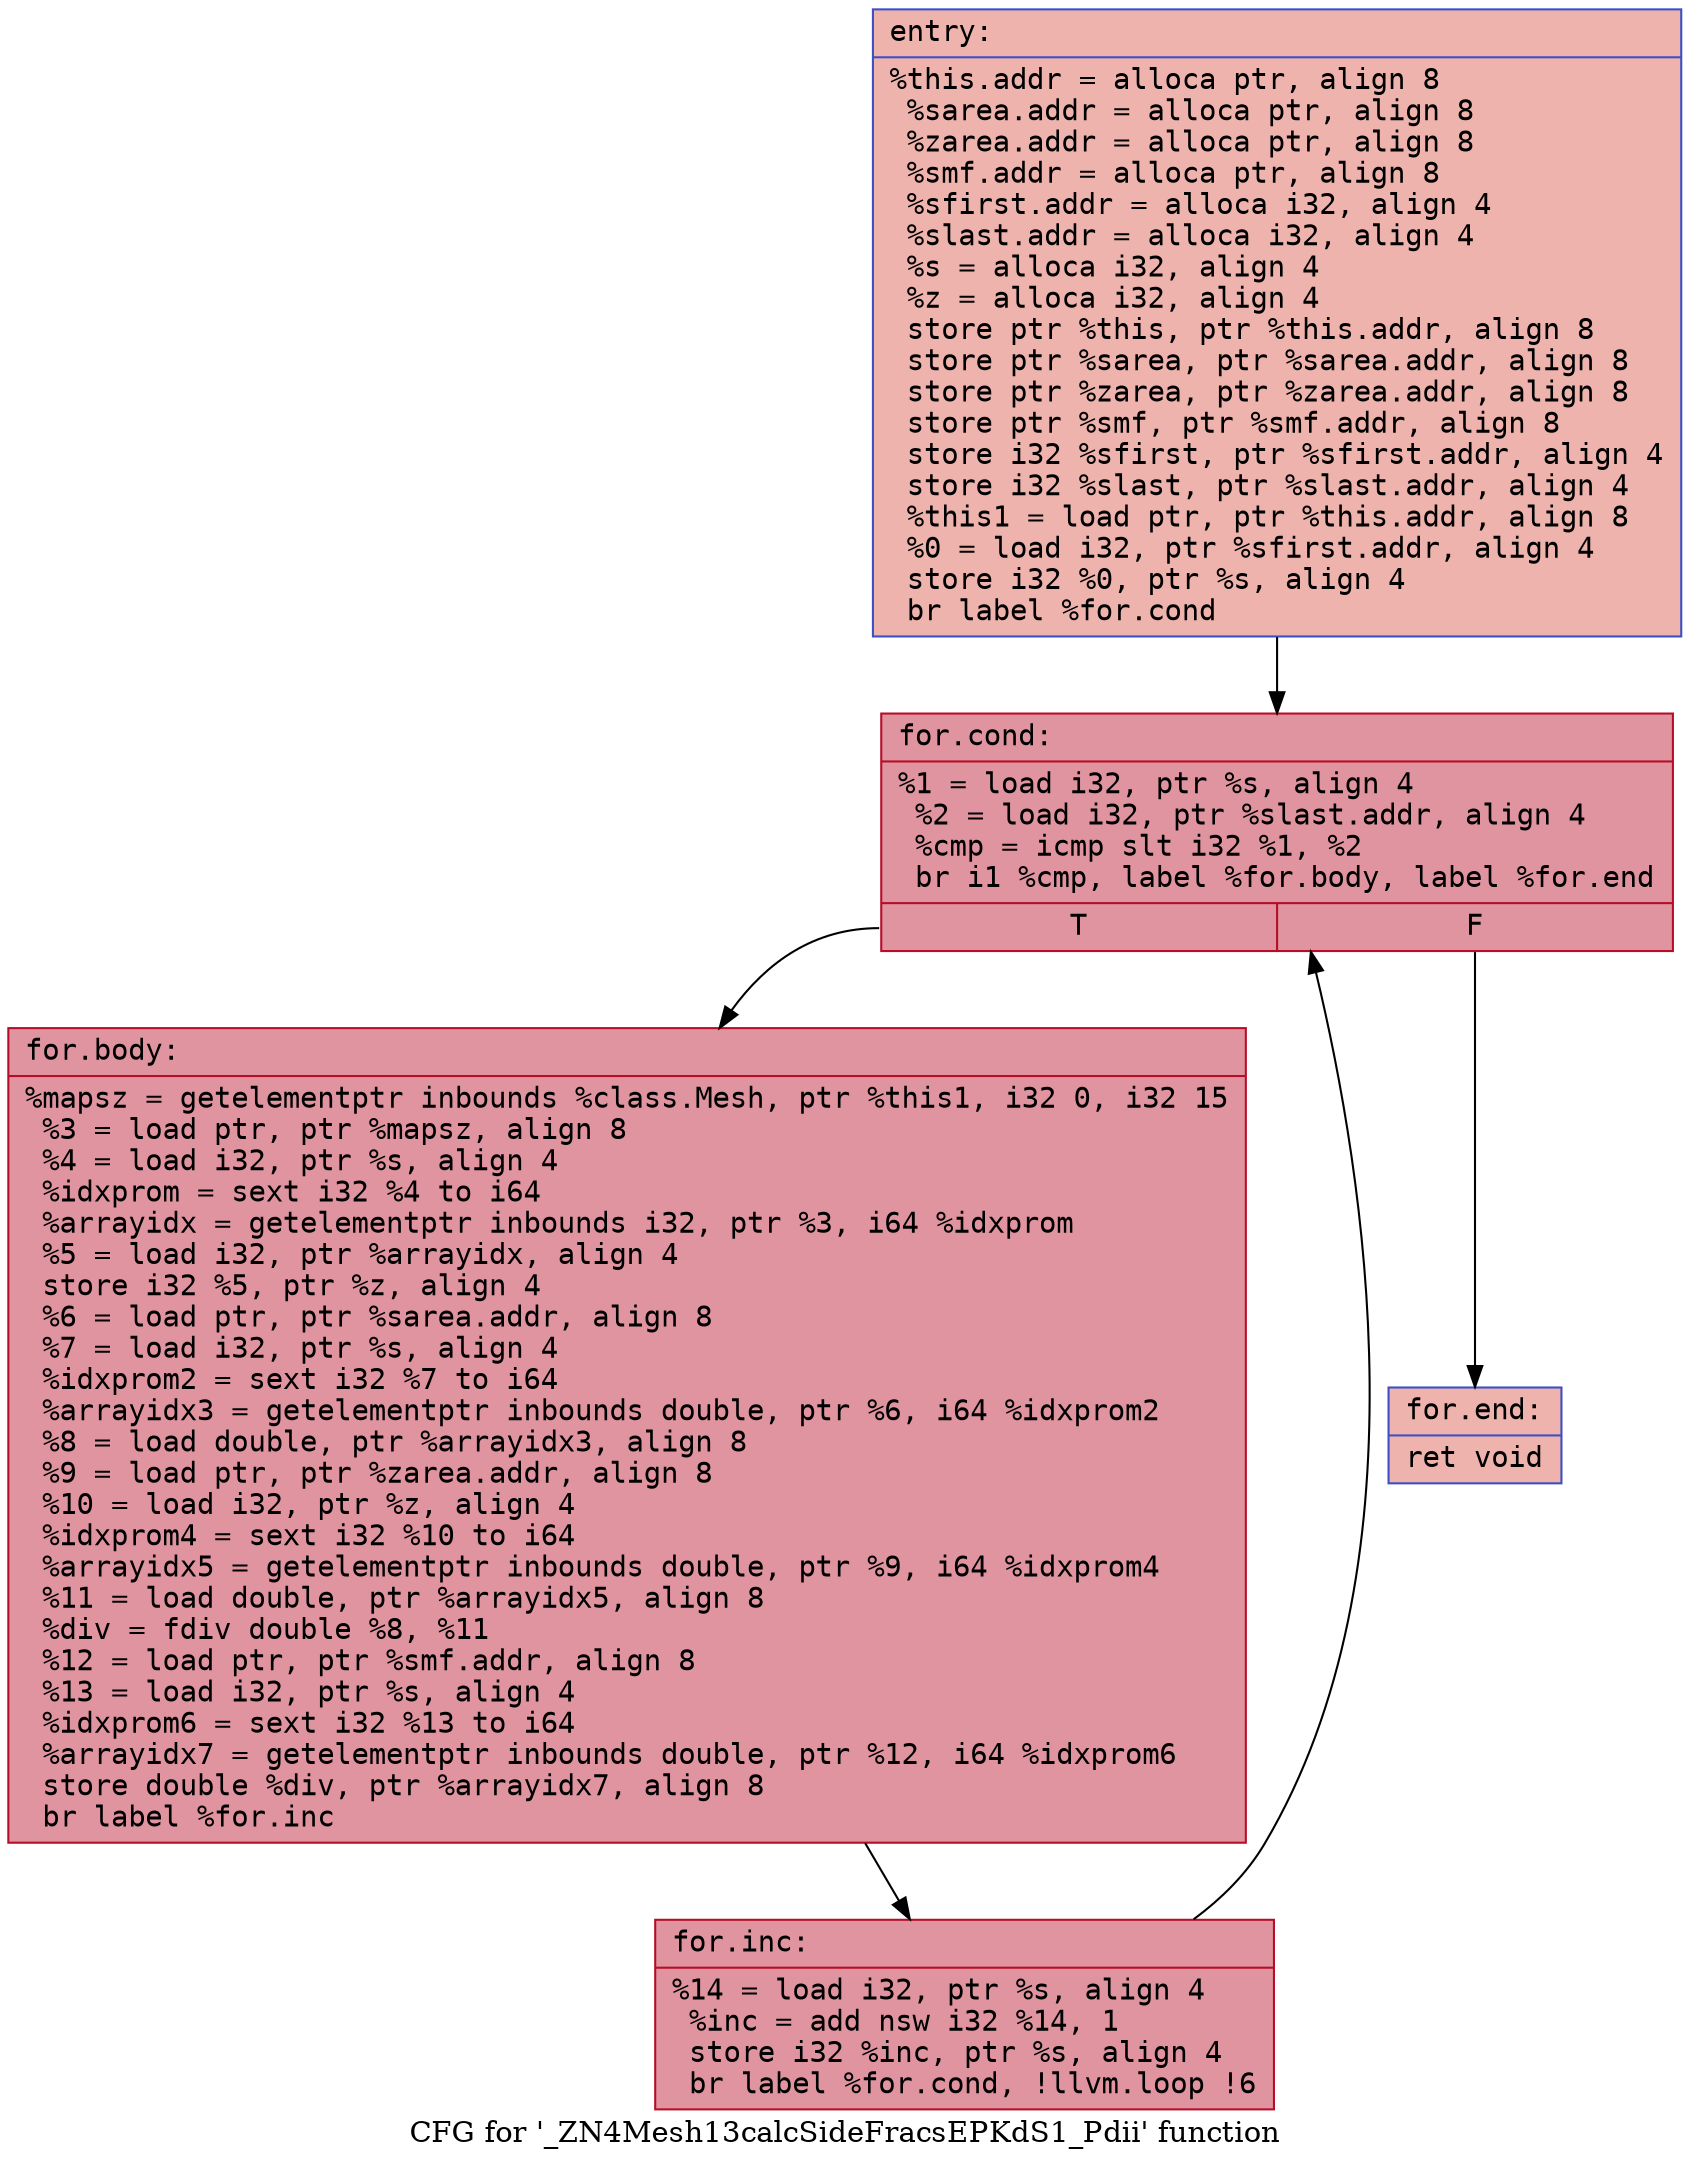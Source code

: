 digraph "CFG for '_ZN4Mesh13calcSideFracsEPKdS1_Pdii' function" {
	label="CFG for '_ZN4Mesh13calcSideFracsEPKdS1_Pdii' function";

	Node0x56307d63d900 [shape=record,color="#3d50c3ff", style=filled, fillcolor="#d6524470" fontname="Courier",label="{entry:\l|  %this.addr = alloca ptr, align 8\l  %sarea.addr = alloca ptr, align 8\l  %zarea.addr = alloca ptr, align 8\l  %smf.addr = alloca ptr, align 8\l  %sfirst.addr = alloca i32, align 4\l  %slast.addr = alloca i32, align 4\l  %s = alloca i32, align 4\l  %z = alloca i32, align 4\l  store ptr %this, ptr %this.addr, align 8\l  store ptr %sarea, ptr %sarea.addr, align 8\l  store ptr %zarea, ptr %zarea.addr, align 8\l  store ptr %smf, ptr %smf.addr, align 8\l  store i32 %sfirst, ptr %sfirst.addr, align 4\l  store i32 %slast, ptr %slast.addr, align 4\l  %this1 = load ptr, ptr %this.addr, align 8\l  %0 = load i32, ptr %sfirst.addr, align 4\l  store i32 %0, ptr %s, align 4\l  br label %for.cond\l}"];
	Node0x56307d63d900 -> Node0x56307d6410f0[tooltip="entry -> for.cond\nProbability 100.00%" ];
	Node0x56307d6410f0 [shape=record,color="#b70d28ff", style=filled, fillcolor="#b70d2870" fontname="Courier",label="{for.cond:\l|  %1 = load i32, ptr %s, align 4\l  %2 = load i32, ptr %slast.addr, align 4\l  %cmp = icmp slt i32 %1, %2\l  br i1 %cmp, label %for.body, label %for.end\l|{<s0>T|<s1>F}}"];
	Node0x56307d6410f0:s0 -> Node0x56307d641390[tooltip="for.cond -> for.body\nProbability 96.88%" ];
	Node0x56307d6410f0:s1 -> Node0x56307d641410[tooltip="for.cond -> for.end\nProbability 3.12%" ];
	Node0x56307d641390 [shape=record,color="#b70d28ff", style=filled, fillcolor="#b70d2870" fontname="Courier",label="{for.body:\l|  %mapsz = getelementptr inbounds %class.Mesh, ptr %this1, i32 0, i32 15\l  %3 = load ptr, ptr %mapsz, align 8\l  %4 = load i32, ptr %s, align 4\l  %idxprom = sext i32 %4 to i64\l  %arrayidx = getelementptr inbounds i32, ptr %3, i64 %idxprom\l  %5 = load i32, ptr %arrayidx, align 4\l  store i32 %5, ptr %z, align 4\l  %6 = load ptr, ptr %sarea.addr, align 8\l  %7 = load i32, ptr %s, align 4\l  %idxprom2 = sext i32 %7 to i64\l  %arrayidx3 = getelementptr inbounds double, ptr %6, i64 %idxprom2\l  %8 = load double, ptr %arrayidx3, align 8\l  %9 = load ptr, ptr %zarea.addr, align 8\l  %10 = load i32, ptr %z, align 4\l  %idxprom4 = sext i32 %10 to i64\l  %arrayidx5 = getelementptr inbounds double, ptr %9, i64 %idxprom4\l  %11 = load double, ptr %arrayidx5, align 8\l  %div = fdiv double %8, %11\l  %12 = load ptr, ptr %smf.addr, align 8\l  %13 = load i32, ptr %s, align 4\l  %idxprom6 = sext i32 %13 to i64\l  %arrayidx7 = getelementptr inbounds double, ptr %12, i64 %idxprom6\l  store double %div, ptr %arrayidx7, align 8\l  br label %for.inc\l}"];
	Node0x56307d641390 -> Node0x56307d6424b0[tooltip="for.body -> for.inc\nProbability 100.00%" ];
	Node0x56307d6424b0 [shape=record,color="#b70d28ff", style=filled, fillcolor="#b70d2870" fontname="Courier",label="{for.inc:\l|  %14 = load i32, ptr %s, align 4\l  %inc = add nsw i32 %14, 1\l  store i32 %inc, ptr %s, align 4\l  br label %for.cond, !llvm.loop !6\l}"];
	Node0x56307d6424b0 -> Node0x56307d6410f0[tooltip="for.inc -> for.cond\nProbability 100.00%" ];
	Node0x56307d641410 [shape=record,color="#3d50c3ff", style=filled, fillcolor="#d6524470" fontname="Courier",label="{for.end:\l|  ret void\l}"];
}
